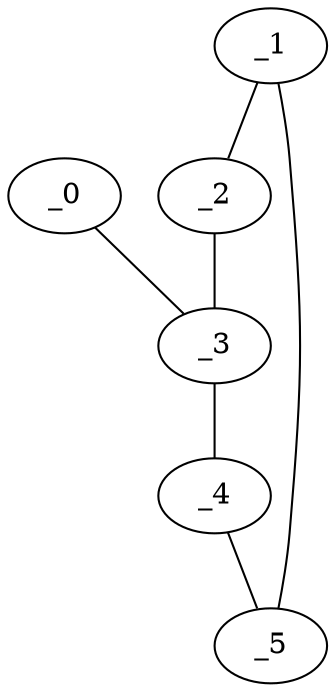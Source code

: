 graph EP1_0094 {
	_0	 [x="2.43742",
		y="3.4993"];
	_3	 [x="0.399812",
		y="2.72793"];
	_0 -- _3;
	_1	 [x="2.3633",
		y="0.733092"];
	_2	 [x="0.325025",
		y="0.664433"];
	_1 -- _2;
	_5	 [x="2.10794",
		y="1.11687"];
	_1 -- _5;
	_2 -- _3;
	_4	 [x="0.278051",
		y="1.96778"];
	_3 -- _4;
	_4 -- _5;
}
